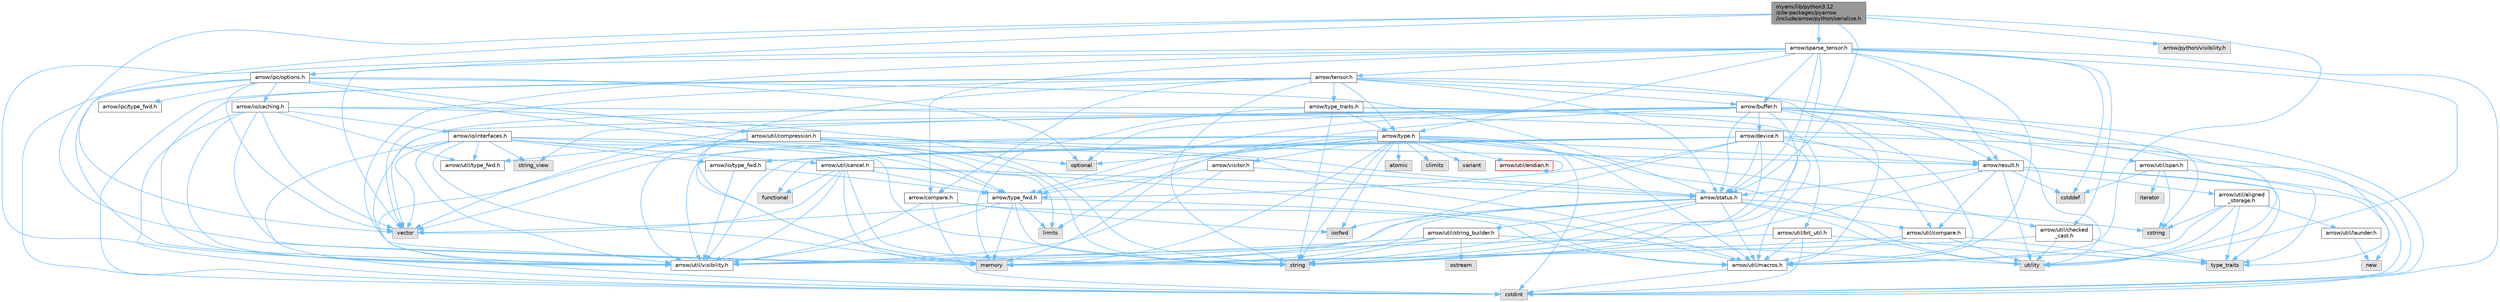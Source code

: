 digraph "myenv/lib/python3.12/site-packages/pyarrow/include/arrow/python/serialize.h"
{
 // LATEX_PDF_SIZE
  bgcolor="transparent";
  edge [fontname=Helvetica,fontsize=10,labelfontname=Helvetica,labelfontsize=10];
  node [fontname=Helvetica,fontsize=10,shape=box,height=0.2,width=0.4];
  Node1 [id="Node000001",label="myenv/lib/python3.12\l/site-packages/pyarrow\l/include/arrow/python/serialize.h",height=0.2,width=0.4,color="gray40", fillcolor="grey60", style="filled", fontcolor="black",tooltip=" "];
  Node1 -> Node2 [id="edge1_Node000001_Node000002",color="steelblue1",style="solid",tooltip=" "];
  Node2 [id="Node000002",label="memory",height=0.2,width=0.4,color="grey60", fillcolor="#E0E0E0", style="filled",tooltip=" "];
  Node1 -> Node3 [id="edge2_Node000001_Node000003",color="steelblue1",style="solid",tooltip=" "];
  Node3 [id="Node000003",label="vector",height=0.2,width=0.4,color="grey60", fillcolor="#E0E0E0", style="filled",tooltip=" "];
  Node1 -> Node4 [id="edge3_Node000001_Node000004",color="steelblue1",style="solid",tooltip=" "];
  Node4 [id="Node000004",label="arrow/ipc/options.h",height=0.2,width=0.4,color="grey40", fillcolor="white", style="filled",URL="$ipc_2options_8h.html",tooltip=" "];
  Node4 -> Node5 [id="edge4_Node000004_Node000005",color="steelblue1",style="solid",tooltip=" "];
  Node5 [id="Node000005",label="cstdint",height=0.2,width=0.4,color="grey60", fillcolor="#E0E0E0", style="filled",tooltip=" "];
  Node4 -> Node6 [id="edge5_Node000004_Node000006",color="steelblue1",style="solid",tooltip=" "];
  Node6 [id="Node000006",label="optional",height=0.2,width=0.4,color="grey60", fillcolor="#E0E0E0", style="filled",tooltip=" "];
  Node4 -> Node3 [id="edge6_Node000004_Node000003",color="steelblue1",style="solid",tooltip=" "];
  Node4 -> Node7 [id="edge7_Node000004_Node000007",color="steelblue1",style="solid",tooltip=" "];
  Node7 [id="Node000007",label="arrow/io/caching.h",height=0.2,width=0.4,color="grey40", fillcolor="white", style="filled",URL="$caching_8h.html",tooltip=" "];
  Node7 -> Node5 [id="edge8_Node000007_Node000005",color="steelblue1",style="solid",tooltip=" "];
  Node7 -> Node2 [id="edge9_Node000007_Node000002",color="steelblue1",style="solid",tooltip=" "];
  Node7 -> Node8 [id="edge10_Node000007_Node000008",color="steelblue1",style="solid",tooltip=" "];
  Node8 [id="Node000008",label="string",height=0.2,width=0.4,color="grey60", fillcolor="#E0E0E0", style="filled",tooltip=" "];
  Node7 -> Node9 [id="edge11_Node000007_Node000009",color="steelblue1",style="solid",tooltip=" "];
  Node9 [id="Node000009",label="utility",height=0.2,width=0.4,color="grey60", fillcolor="#E0E0E0", style="filled",tooltip=" "];
  Node7 -> Node3 [id="edge12_Node000007_Node000003",color="steelblue1",style="solid",tooltip=" "];
  Node7 -> Node10 [id="edge13_Node000007_Node000010",color="steelblue1",style="solid",tooltip=" "];
  Node10 [id="Node000010",label="arrow/io/interfaces.h",height=0.2,width=0.4,color="grey40", fillcolor="white", style="filled",URL="$interfaces_8h.html",tooltip=" "];
  Node10 -> Node5 [id="edge14_Node000010_Node000005",color="steelblue1",style="solid",tooltip=" "];
  Node10 -> Node2 [id="edge15_Node000010_Node000002",color="steelblue1",style="solid",tooltip=" "];
  Node10 -> Node8 [id="edge16_Node000010_Node000008",color="steelblue1",style="solid",tooltip=" "];
  Node10 -> Node11 [id="edge17_Node000010_Node000011",color="steelblue1",style="solid",tooltip=" "];
  Node11 [id="Node000011",label="string_view",height=0.2,width=0.4,color="grey60", fillcolor="#E0E0E0", style="filled",tooltip=" "];
  Node10 -> Node3 [id="edge18_Node000010_Node000003",color="steelblue1",style="solid",tooltip=" "];
  Node10 -> Node12 [id="edge19_Node000010_Node000012",color="steelblue1",style="solid",tooltip=" "];
  Node12 [id="Node000012",label="arrow/io/type_fwd.h",height=0.2,width=0.4,color="grey40", fillcolor="white", style="filled",URL="$arrow_2io_2type__fwd_8h.html",tooltip=" "];
  Node12 -> Node13 [id="edge20_Node000012_Node000013",color="steelblue1",style="solid",tooltip=" "];
  Node13 [id="Node000013",label="arrow/type_fwd.h",height=0.2,width=0.4,color="grey40", fillcolor="white", style="filled",URL="$arrow_2type__fwd_8h.html",tooltip=" "];
  Node13 -> Node14 [id="edge21_Node000013_Node000014",color="steelblue1",style="solid",tooltip=" "];
  Node14 [id="Node000014",label="limits",height=0.2,width=0.4,color="grey60", fillcolor="#E0E0E0", style="filled",tooltip=" "];
  Node13 -> Node2 [id="edge22_Node000013_Node000002",color="steelblue1",style="solid",tooltip=" "];
  Node13 -> Node8 [id="edge23_Node000013_Node000008",color="steelblue1",style="solid",tooltip=" "];
  Node13 -> Node3 [id="edge24_Node000013_Node000003",color="steelblue1",style="solid",tooltip=" "];
  Node13 -> Node15 [id="edge25_Node000013_Node000015",color="steelblue1",style="solid",tooltip=" "];
  Node15 [id="Node000015",label="arrow/util/macros.h",height=0.2,width=0.4,color="grey40", fillcolor="white", style="filled",URL="$macros_8h.html",tooltip=" "];
  Node15 -> Node5 [id="edge26_Node000015_Node000005",color="steelblue1",style="solid",tooltip=" "];
  Node13 -> Node16 [id="edge27_Node000013_Node000016",color="steelblue1",style="solid",tooltip=" "];
  Node16 [id="Node000016",label="arrow/util/visibility.h",height=0.2,width=0.4,color="grey40", fillcolor="white", style="filled",URL="$include_2arrow_2util_2visibility_8h.html",tooltip=" "];
  Node12 -> Node16 [id="edge28_Node000012_Node000016",color="steelblue1",style="solid",tooltip=" "];
  Node10 -> Node13 [id="edge29_Node000010_Node000013",color="steelblue1",style="solid",tooltip=" "];
  Node10 -> Node17 [id="edge30_Node000010_Node000017",color="steelblue1",style="solid",tooltip=" "];
  Node17 [id="Node000017",label="arrow/util/cancel.h",height=0.2,width=0.4,color="grey40", fillcolor="white", style="filled",URL="$cancel_8h.html",tooltip=" "];
  Node17 -> Node18 [id="edge31_Node000017_Node000018",color="steelblue1",style="solid",tooltip=" "];
  Node18 [id="Node000018",label="functional",height=0.2,width=0.4,color="grey60", fillcolor="#E0E0E0", style="filled",tooltip=" "];
  Node17 -> Node2 [id="edge32_Node000017_Node000002",color="steelblue1",style="solid",tooltip=" "];
  Node17 -> Node8 [id="edge33_Node000017_Node000008",color="steelblue1",style="solid",tooltip=" "];
  Node17 -> Node3 [id="edge34_Node000017_Node000003",color="steelblue1",style="solid",tooltip=" "];
  Node17 -> Node19 [id="edge35_Node000017_Node000019",color="steelblue1",style="solid",tooltip=" "];
  Node19 [id="Node000019",label="arrow/status.h",height=0.2,width=0.4,color="grey40", fillcolor="white", style="filled",URL="$status_8h.html",tooltip=" "];
  Node19 -> Node20 [id="edge36_Node000019_Node000020",color="steelblue1",style="solid",tooltip=" "];
  Node20 [id="Node000020",label="cstring",height=0.2,width=0.4,color="grey60", fillcolor="#E0E0E0", style="filled",tooltip=" "];
  Node19 -> Node21 [id="edge37_Node000019_Node000021",color="steelblue1",style="solid",tooltip=" "];
  Node21 [id="Node000021",label="iosfwd",height=0.2,width=0.4,color="grey60", fillcolor="#E0E0E0", style="filled",tooltip=" "];
  Node19 -> Node2 [id="edge38_Node000019_Node000002",color="steelblue1",style="solid",tooltip=" "];
  Node19 -> Node8 [id="edge39_Node000019_Node000008",color="steelblue1",style="solid",tooltip=" "];
  Node19 -> Node9 [id="edge40_Node000019_Node000009",color="steelblue1",style="solid",tooltip=" "];
  Node19 -> Node22 [id="edge41_Node000019_Node000022",color="steelblue1",style="solid",tooltip=" "];
  Node22 [id="Node000022",label="arrow/util/compare.h",height=0.2,width=0.4,color="grey40", fillcolor="white", style="filled",URL="$util_2compare_8h.html",tooltip=" "];
  Node22 -> Node2 [id="edge42_Node000022_Node000002",color="steelblue1",style="solid",tooltip=" "];
  Node22 -> Node23 [id="edge43_Node000022_Node000023",color="steelblue1",style="solid",tooltip=" "];
  Node23 [id="Node000023",label="type_traits",height=0.2,width=0.4,color="grey60", fillcolor="#E0E0E0", style="filled",tooltip=" "];
  Node22 -> Node9 [id="edge44_Node000022_Node000009",color="steelblue1",style="solid",tooltip=" "];
  Node22 -> Node15 [id="edge45_Node000022_Node000015",color="steelblue1",style="solid",tooltip=" "];
  Node19 -> Node15 [id="edge46_Node000019_Node000015",color="steelblue1",style="solid",tooltip=" "];
  Node19 -> Node24 [id="edge47_Node000019_Node000024",color="steelblue1",style="solid",tooltip=" "];
  Node24 [id="Node000024",label="arrow/util/string_builder.h",height=0.2,width=0.4,color="grey40", fillcolor="white", style="filled",URL="$string__builder_8h.html",tooltip=" "];
  Node24 -> Node2 [id="edge48_Node000024_Node000002",color="steelblue1",style="solid",tooltip=" "];
  Node24 -> Node25 [id="edge49_Node000024_Node000025",color="steelblue1",style="solid",tooltip=" "];
  Node25 [id="Node000025",label="ostream",height=0.2,width=0.4,color="grey60", fillcolor="#E0E0E0", style="filled",tooltip=" "];
  Node24 -> Node8 [id="edge50_Node000024_Node000008",color="steelblue1",style="solid",tooltip=" "];
  Node24 -> Node9 [id="edge51_Node000024_Node000009",color="steelblue1",style="solid",tooltip=" "];
  Node24 -> Node16 [id="edge52_Node000024_Node000016",color="steelblue1",style="solid",tooltip=" "];
  Node19 -> Node16 [id="edge53_Node000019_Node000016",color="steelblue1",style="solid",tooltip=" "];
  Node17 -> Node13 [id="edge54_Node000017_Node000013",color="steelblue1",style="solid",tooltip=" "];
  Node17 -> Node15 [id="edge55_Node000017_Node000015",color="steelblue1",style="solid",tooltip=" "];
  Node17 -> Node16 [id="edge56_Node000017_Node000016",color="steelblue1",style="solid",tooltip=" "];
  Node10 -> Node15 [id="edge57_Node000010_Node000015",color="steelblue1",style="solid",tooltip=" "];
  Node10 -> Node26 [id="edge58_Node000010_Node000026",color="steelblue1",style="solid",tooltip=" "];
  Node26 [id="Node000026",label="arrow/util/type_fwd.h",height=0.2,width=0.4,color="grey40", fillcolor="white", style="filled",URL="$arrow_2util_2type__fwd_8h.html",tooltip=" "];
  Node10 -> Node16 [id="edge59_Node000010_Node000016",color="steelblue1",style="solid",tooltip=" "];
  Node7 -> Node26 [id="edge60_Node000007_Node000026",color="steelblue1",style="solid",tooltip=" "];
  Node7 -> Node16 [id="edge61_Node000007_Node000016",color="steelblue1",style="solid",tooltip=" "];
  Node4 -> Node27 [id="edge62_Node000004_Node000027",color="steelblue1",style="solid",tooltip=" "];
  Node27 [id="Node000027",label="arrow/ipc/type_fwd.h",height=0.2,width=0.4,color="grey40", fillcolor="white", style="filled",URL="$arrow_2ipc_2type__fwd_8h.html",tooltip=" "];
  Node4 -> Node19 [id="edge63_Node000004_Node000019",color="steelblue1",style="solid",tooltip=" "];
  Node4 -> Node13 [id="edge64_Node000004_Node000013",color="steelblue1",style="solid",tooltip=" "];
  Node4 -> Node28 [id="edge65_Node000004_Node000028",color="steelblue1",style="solid",tooltip=" "];
  Node28 [id="Node000028",label="arrow/util/compression.h",height=0.2,width=0.4,color="grey40", fillcolor="white", style="filled",URL="$compression_8h.html",tooltip=" "];
  Node28 -> Node5 [id="edge66_Node000028_Node000005",color="steelblue1",style="solid",tooltip=" "];
  Node28 -> Node14 [id="edge67_Node000028_Node000014",color="steelblue1",style="solid",tooltip=" "];
  Node28 -> Node2 [id="edge68_Node000028_Node000002",color="steelblue1",style="solid",tooltip=" "];
  Node28 -> Node6 [id="edge69_Node000028_Node000006",color="steelblue1",style="solid",tooltip=" "];
  Node28 -> Node8 [id="edge70_Node000028_Node000008",color="steelblue1",style="solid",tooltip=" "];
  Node28 -> Node29 [id="edge71_Node000028_Node000029",color="steelblue1",style="solid",tooltip=" "];
  Node29 [id="Node000029",label="arrow/result.h",height=0.2,width=0.4,color="grey40", fillcolor="white", style="filled",URL="$result_8h.html",tooltip=" "];
  Node29 -> Node30 [id="edge72_Node000029_Node000030",color="steelblue1",style="solid",tooltip=" "];
  Node30 [id="Node000030",label="cstddef",height=0.2,width=0.4,color="grey60", fillcolor="#E0E0E0", style="filled",tooltip=" "];
  Node29 -> Node31 [id="edge73_Node000029_Node000031",color="steelblue1",style="solid",tooltip=" "];
  Node31 [id="Node000031",label="new",height=0.2,width=0.4,color="grey60", fillcolor="#E0E0E0", style="filled",tooltip=" "];
  Node29 -> Node8 [id="edge74_Node000029_Node000008",color="steelblue1",style="solid",tooltip=" "];
  Node29 -> Node23 [id="edge75_Node000029_Node000023",color="steelblue1",style="solid",tooltip=" "];
  Node29 -> Node9 [id="edge76_Node000029_Node000009",color="steelblue1",style="solid",tooltip=" "];
  Node29 -> Node19 [id="edge77_Node000029_Node000019",color="steelblue1",style="solid",tooltip=" "];
  Node29 -> Node32 [id="edge78_Node000029_Node000032",color="steelblue1",style="solid",tooltip=" "];
  Node32 [id="Node000032",label="arrow/util/aligned\l_storage.h",height=0.2,width=0.4,color="grey40", fillcolor="white", style="filled",URL="$aligned__storage_8h.html",tooltip=" "];
  Node32 -> Node20 [id="edge79_Node000032_Node000020",color="steelblue1",style="solid",tooltip=" "];
  Node32 -> Node23 [id="edge80_Node000032_Node000023",color="steelblue1",style="solid",tooltip=" "];
  Node32 -> Node9 [id="edge81_Node000032_Node000009",color="steelblue1",style="solid",tooltip=" "];
  Node32 -> Node33 [id="edge82_Node000032_Node000033",color="steelblue1",style="solid",tooltip=" "];
  Node33 [id="Node000033",label="arrow/util/launder.h",height=0.2,width=0.4,color="grey40", fillcolor="white", style="filled",URL="$launder_8h.html",tooltip=" "];
  Node33 -> Node31 [id="edge83_Node000033_Node000031",color="steelblue1",style="solid",tooltip=" "];
  Node32 -> Node15 [id="edge84_Node000032_Node000015",color="steelblue1",style="solid",tooltip=" "];
  Node29 -> Node22 [id="edge85_Node000029_Node000022",color="steelblue1",style="solid",tooltip=" "];
  Node28 -> Node19 [id="edge86_Node000028_Node000019",color="steelblue1",style="solid",tooltip=" "];
  Node28 -> Node26 [id="edge87_Node000028_Node000026",color="steelblue1",style="solid",tooltip=" "];
  Node28 -> Node16 [id="edge88_Node000028_Node000016",color="steelblue1",style="solid",tooltip=" "];
  Node4 -> Node16 [id="edge89_Node000004_Node000016",color="steelblue1",style="solid",tooltip=" "];
  Node1 -> Node34 [id="edge90_Node000001_Node000034",color="steelblue1",style="solid",tooltip=" "];
  Node34 [id="Node000034",label="arrow/python/visibility.h",height=0.2,width=0.4,color="grey60", fillcolor="#E0E0E0", style="filled",tooltip=" "];
  Node1 -> Node35 [id="edge91_Node000001_Node000035",color="steelblue1",style="solid",tooltip=" "];
  Node35 [id="Node000035",label="arrow/sparse_tensor.h",height=0.2,width=0.4,color="grey40", fillcolor="white", style="filled",URL="$sparse__tensor_8h.html",tooltip=" "];
  Node35 -> Node30 [id="edge92_Node000035_Node000030",color="steelblue1",style="solid",tooltip=" "];
  Node35 -> Node5 [id="edge93_Node000035_Node000005",color="steelblue1",style="solid",tooltip=" "];
  Node35 -> Node2 [id="edge94_Node000035_Node000002",color="steelblue1",style="solid",tooltip=" "];
  Node35 -> Node8 [id="edge95_Node000035_Node000008",color="steelblue1",style="solid",tooltip=" "];
  Node35 -> Node9 [id="edge96_Node000035_Node000009",color="steelblue1",style="solid",tooltip=" "];
  Node35 -> Node3 [id="edge97_Node000035_Node000003",color="steelblue1",style="solid",tooltip=" "];
  Node35 -> Node36 [id="edge98_Node000035_Node000036",color="steelblue1",style="solid",tooltip=" "];
  Node36 [id="Node000036",label="arrow/buffer.h",height=0.2,width=0.4,color="grey40", fillcolor="white", style="filled",URL="$buffer_8h.html",tooltip=" "];
  Node36 -> Node5 [id="edge99_Node000036_Node000005",color="steelblue1",style="solid",tooltip=" "];
  Node36 -> Node20 [id="edge100_Node000036_Node000020",color="steelblue1",style="solid",tooltip=" "];
  Node36 -> Node2 [id="edge101_Node000036_Node000002",color="steelblue1",style="solid",tooltip=" "];
  Node36 -> Node6 [id="edge102_Node000036_Node000006",color="steelblue1",style="solid",tooltip=" "];
  Node36 -> Node8 [id="edge103_Node000036_Node000008",color="steelblue1",style="solid",tooltip=" "];
  Node36 -> Node11 [id="edge104_Node000036_Node000011",color="steelblue1",style="solid",tooltip=" "];
  Node36 -> Node9 [id="edge105_Node000036_Node000009",color="steelblue1",style="solid",tooltip=" "];
  Node36 -> Node3 [id="edge106_Node000036_Node000003",color="steelblue1",style="solid",tooltip=" "];
  Node36 -> Node37 [id="edge107_Node000036_Node000037",color="steelblue1",style="solid",tooltip=" "];
  Node37 [id="Node000037",label="arrow/device.h",height=0.2,width=0.4,color="grey40", fillcolor="white", style="filled",URL="$device_8h.html",tooltip=" "];
  Node37 -> Node5 [id="edge108_Node000037_Node000005",color="steelblue1",style="solid",tooltip=" "];
  Node37 -> Node18 [id="edge109_Node000037_Node000018",color="steelblue1",style="solid",tooltip=" "];
  Node37 -> Node2 [id="edge110_Node000037_Node000002",color="steelblue1",style="solid",tooltip=" "];
  Node37 -> Node8 [id="edge111_Node000037_Node000008",color="steelblue1",style="solid",tooltip=" "];
  Node37 -> Node12 [id="edge112_Node000037_Node000012",color="steelblue1",style="solid",tooltip=" "];
  Node37 -> Node29 [id="edge113_Node000037_Node000029",color="steelblue1",style="solid",tooltip=" "];
  Node37 -> Node19 [id="edge114_Node000037_Node000019",color="steelblue1",style="solid",tooltip=" "];
  Node37 -> Node13 [id="edge115_Node000037_Node000013",color="steelblue1",style="solid",tooltip=" "];
  Node37 -> Node22 [id="edge116_Node000037_Node000022",color="steelblue1",style="solid",tooltip=" "];
  Node37 -> Node15 [id="edge117_Node000037_Node000015",color="steelblue1",style="solid",tooltip=" "];
  Node37 -> Node16 [id="edge118_Node000037_Node000016",color="steelblue1",style="solid",tooltip=" "];
  Node36 -> Node19 [id="edge119_Node000036_Node000019",color="steelblue1",style="solid",tooltip=" "];
  Node36 -> Node13 [id="edge120_Node000036_Node000013",color="steelblue1",style="solid",tooltip=" "];
  Node36 -> Node15 [id="edge121_Node000036_Node000015",color="steelblue1",style="solid",tooltip=" "];
  Node36 -> Node38 [id="edge122_Node000036_Node000038",color="steelblue1",style="solid",tooltip=" "];
  Node38 [id="Node000038",label="arrow/util/span.h",height=0.2,width=0.4,color="grey40", fillcolor="white", style="filled",URL="$span_8h.html",tooltip=" "];
  Node38 -> Node30 [id="edge123_Node000038_Node000030",color="steelblue1",style="solid",tooltip=" "];
  Node38 -> Node5 [id="edge124_Node000038_Node000005",color="steelblue1",style="solid",tooltip=" "];
  Node38 -> Node20 [id="edge125_Node000038_Node000020",color="steelblue1",style="solid",tooltip=" "];
  Node38 -> Node39 [id="edge126_Node000038_Node000039",color="steelblue1",style="solid",tooltip=" "];
  Node39 [id="Node000039",label="iterator",height=0.2,width=0.4,color="grey60", fillcolor="#E0E0E0", style="filled",tooltip=" "];
  Node38 -> Node23 [id="edge127_Node000038_Node000023",color="steelblue1",style="solid",tooltip=" "];
  Node36 -> Node16 [id="edge128_Node000036_Node000016",color="steelblue1",style="solid",tooltip=" "];
  Node35 -> Node40 [id="edge129_Node000035_Node000040",color="steelblue1",style="solid",tooltip=" "];
  Node40 [id="Node000040",label="arrow/compare.h",height=0.2,width=0.4,color="grey40", fillcolor="white", style="filled",URL="$compare_8h.html",tooltip=" "];
  Node40 -> Node5 [id="edge130_Node000040_Node000005",color="steelblue1",style="solid",tooltip=" "];
  Node40 -> Node21 [id="edge131_Node000040_Node000021",color="steelblue1",style="solid",tooltip=" "];
  Node40 -> Node15 [id="edge132_Node000040_Node000015",color="steelblue1",style="solid",tooltip=" "];
  Node40 -> Node16 [id="edge133_Node000040_Node000016",color="steelblue1",style="solid",tooltip=" "];
  Node35 -> Node29 [id="edge134_Node000035_Node000029",color="steelblue1",style="solid",tooltip=" "];
  Node35 -> Node19 [id="edge135_Node000035_Node000019",color="steelblue1",style="solid",tooltip=" "];
  Node35 -> Node41 [id="edge136_Node000035_Node000041",color="steelblue1",style="solid",tooltip=" "];
  Node41 [id="Node000041",label="arrow/tensor.h",height=0.2,width=0.4,color="grey40", fillcolor="white", style="filled",URL="$tensor_8h.html",tooltip=" "];
  Node41 -> Node5 [id="edge137_Node000041_Node000005",color="steelblue1",style="solid",tooltip=" "];
  Node41 -> Node2 [id="edge138_Node000041_Node000002",color="steelblue1",style="solid",tooltip=" "];
  Node41 -> Node8 [id="edge139_Node000041_Node000008",color="steelblue1",style="solid",tooltip=" "];
  Node41 -> Node3 [id="edge140_Node000041_Node000003",color="steelblue1",style="solid",tooltip=" "];
  Node41 -> Node36 [id="edge141_Node000041_Node000036",color="steelblue1",style="solid",tooltip=" "];
  Node41 -> Node40 [id="edge142_Node000041_Node000040",color="steelblue1",style="solid",tooltip=" "];
  Node41 -> Node29 [id="edge143_Node000041_Node000029",color="steelblue1",style="solid",tooltip=" "];
  Node41 -> Node19 [id="edge144_Node000041_Node000019",color="steelblue1",style="solid",tooltip=" "];
  Node41 -> Node42 [id="edge145_Node000041_Node000042",color="steelblue1",style="solid",tooltip=" "];
  Node42 [id="Node000042",label="arrow/type.h",height=0.2,width=0.4,color="grey40", fillcolor="white", style="filled",URL="$type_8h.html",tooltip=" "];
  Node42 -> Node43 [id="edge146_Node000042_Node000043",color="steelblue1",style="solid",tooltip=" "];
  Node43 [id="Node000043",label="atomic",height=0.2,width=0.4,color="grey60", fillcolor="#E0E0E0", style="filled",tooltip=" "];
  Node42 -> Node44 [id="edge147_Node000042_Node000044",color="steelblue1",style="solid",tooltip=" "];
  Node44 [id="Node000044",label="climits",height=0.2,width=0.4,color="grey60", fillcolor="#E0E0E0", style="filled",tooltip=" "];
  Node42 -> Node5 [id="edge148_Node000042_Node000005",color="steelblue1",style="solid",tooltip=" "];
  Node42 -> Node21 [id="edge149_Node000042_Node000021",color="steelblue1",style="solid",tooltip=" "];
  Node42 -> Node14 [id="edge150_Node000042_Node000014",color="steelblue1",style="solid",tooltip=" "];
  Node42 -> Node2 [id="edge151_Node000042_Node000002",color="steelblue1",style="solid",tooltip=" "];
  Node42 -> Node6 [id="edge152_Node000042_Node000006",color="steelblue1",style="solid",tooltip=" "];
  Node42 -> Node8 [id="edge153_Node000042_Node000008",color="steelblue1",style="solid",tooltip=" "];
  Node42 -> Node9 [id="edge154_Node000042_Node000009",color="steelblue1",style="solid",tooltip=" "];
  Node42 -> Node45 [id="edge155_Node000042_Node000045",color="steelblue1",style="solid",tooltip=" "];
  Node45 [id="Node000045",label="variant",height=0.2,width=0.4,color="grey60", fillcolor="#E0E0E0", style="filled",tooltip=" "];
  Node42 -> Node3 [id="edge156_Node000042_Node000003",color="steelblue1",style="solid",tooltip=" "];
  Node42 -> Node29 [id="edge157_Node000042_Node000029",color="steelblue1",style="solid",tooltip=" "];
  Node42 -> Node13 [id="edge158_Node000042_Node000013",color="steelblue1",style="solid",tooltip=" "];
  Node42 -> Node46 [id="edge159_Node000042_Node000046",color="steelblue1",style="solid",tooltip=" "];
  Node46 [id="Node000046",label="arrow/util/checked\l_cast.h",height=0.2,width=0.4,color="grey40", fillcolor="white", style="filled",URL="$checked__cast_8h.html",tooltip=" "];
  Node46 -> Node2 [id="edge160_Node000046_Node000002",color="steelblue1",style="solid",tooltip=" "];
  Node46 -> Node23 [id="edge161_Node000046_Node000023",color="steelblue1",style="solid",tooltip=" "];
  Node46 -> Node9 [id="edge162_Node000046_Node000009",color="steelblue1",style="solid",tooltip=" "];
  Node42 -> Node47 [id="edge163_Node000042_Node000047",color="steelblue1",style="solid",tooltip=" "];
  Node47 [id="Node000047",label="arrow/util/endian.h",height=0.2,width=0.4,color="red", fillcolor="#FFF0F0", style="filled",URL="$endian_8h.html",tooltip=" "];
  Node47 -> Node47 [id="edge164_Node000047_Node000047",color="steelblue1",style="solid",tooltip=" "];
  Node42 -> Node15 [id="edge165_Node000042_Node000015",color="steelblue1",style="solid",tooltip=" "];
  Node42 -> Node16 [id="edge166_Node000042_Node000016",color="steelblue1",style="solid",tooltip=" "];
  Node42 -> Node52 [id="edge167_Node000042_Node000052",color="steelblue1",style="solid",tooltip=" "];
  Node52 [id="Node000052",label="arrow/visitor.h",height=0.2,width=0.4,color="grey40", fillcolor="white", style="filled",URL="$visitor_8h.html",tooltip=" "];
  Node52 -> Node19 [id="edge168_Node000052_Node000019",color="steelblue1",style="solid",tooltip=" "];
  Node52 -> Node13 [id="edge169_Node000052_Node000013",color="steelblue1",style="solid",tooltip=" "];
  Node52 -> Node16 [id="edge170_Node000052_Node000016",color="steelblue1",style="solid",tooltip=" "];
  Node41 -> Node53 [id="edge171_Node000041_Node000053",color="steelblue1",style="solid",tooltip=" "];
  Node53 [id="Node000053",label="arrow/type_traits.h",height=0.2,width=0.4,color="grey40", fillcolor="white", style="filled",URL="$include_2arrow_2type__traits_8h.html",tooltip=" "];
  Node53 -> Node2 [id="edge172_Node000053_Node000002",color="steelblue1",style="solid",tooltip=" "];
  Node53 -> Node8 [id="edge173_Node000053_Node000008",color="steelblue1",style="solid",tooltip=" "];
  Node53 -> Node23 [id="edge174_Node000053_Node000023",color="steelblue1",style="solid",tooltip=" "];
  Node53 -> Node3 [id="edge175_Node000053_Node000003",color="steelblue1",style="solid",tooltip=" "];
  Node53 -> Node42 [id="edge176_Node000053_Node000042",color="steelblue1",style="solid",tooltip=" "];
  Node53 -> Node54 [id="edge177_Node000053_Node000054",color="steelblue1",style="solid",tooltip=" "];
  Node54 [id="Node000054",label="arrow/util/bit_util.h",height=0.2,width=0.4,color="grey40", fillcolor="white", style="filled",URL="$bit__util_8h.html",tooltip=" "];
  Node54 -> Node5 [id="edge178_Node000054_Node000005",color="steelblue1",style="solid",tooltip=" "];
  Node54 -> Node23 [id="edge179_Node000054_Node000023",color="steelblue1",style="solid",tooltip=" "];
  Node54 -> Node15 [id="edge180_Node000054_Node000015",color="steelblue1",style="solid",tooltip=" "];
  Node54 -> Node16 [id="edge181_Node000054_Node000016",color="steelblue1",style="solid",tooltip=" "];
  Node41 -> Node15 [id="edge182_Node000041_Node000015",color="steelblue1",style="solid",tooltip=" "];
  Node41 -> Node16 [id="edge183_Node000041_Node000016",color="steelblue1",style="solid",tooltip=" "];
  Node35 -> Node42 [id="edge184_Node000035_Node000042",color="steelblue1",style="solid",tooltip=" "];
  Node35 -> Node46 [id="edge185_Node000035_Node000046",color="steelblue1",style="solid",tooltip=" "];
  Node35 -> Node15 [id="edge186_Node000035_Node000015",color="steelblue1",style="solid",tooltip=" "];
  Node35 -> Node16 [id="edge187_Node000035_Node000016",color="steelblue1",style="solid",tooltip=" "];
  Node1 -> Node19 [id="edge188_Node000001_Node000019",color="steelblue1",style="solid",tooltip=" "];
  Node1 -> Node15 [id="edge189_Node000001_Node000015",color="steelblue1",style="solid",tooltip=" "];
}
